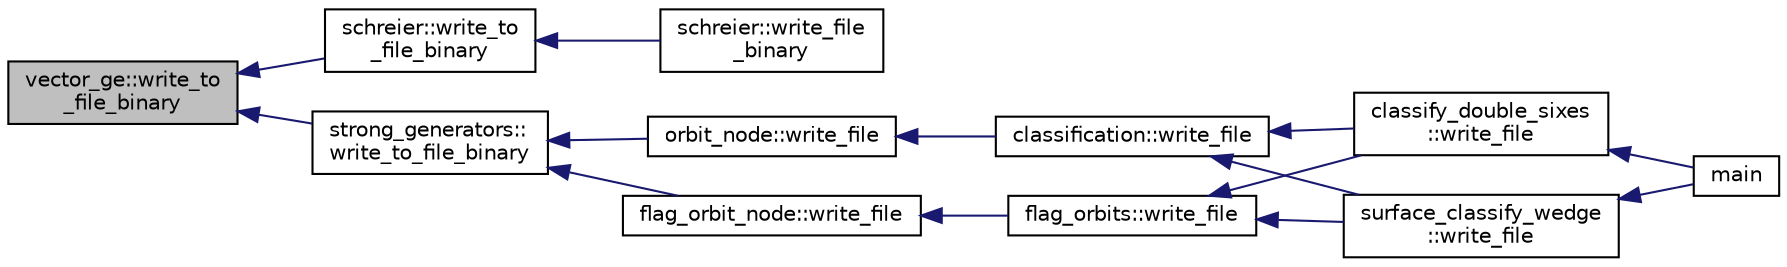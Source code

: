 digraph "vector_ge::write_to_file_binary"
{
  edge [fontname="Helvetica",fontsize="10",labelfontname="Helvetica",labelfontsize="10"];
  node [fontname="Helvetica",fontsize="10",shape=record];
  rankdir="LR";
  Node3913 [label="vector_ge::write_to\l_file_binary",height=0.2,width=0.4,color="black", fillcolor="grey75", style="filled", fontcolor="black"];
  Node3913 -> Node3914 [dir="back",color="midnightblue",fontsize="10",style="solid",fontname="Helvetica"];
  Node3914 [label="schreier::write_to\l_file_binary",height=0.2,width=0.4,color="black", fillcolor="white", style="filled",URL="$d3/dd6/classschreier.html#af78e9fd5b26e8840b1cf5ba70c44cbbd"];
  Node3914 -> Node3915 [dir="back",color="midnightblue",fontsize="10",style="solid",fontname="Helvetica"];
  Node3915 [label="schreier::write_file\l_binary",height=0.2,width=0.4,color="black", fillcolor="white", style="filled",URL="$d3/dd6/classschreier.html#ab72cab9ab2322675d1a1ad601b556332"];
  Node3913 -> Node3916 [dir="back",color="midnightblue",fontsize="10",style="solid",fontname="Helvetica"];
  Node3916 [label="strong_generators::\lwrite_to_file_binary",height=0.2,width=0.4,color="black", fillcolor="white", style="filled",URL="$dc/d09/classstrong__generators.html#a117f4cebaf24e4b4ceb7fb1582a7955e"];
  Node3916 -> Node3917 [dir="back",color="midnightblue",fontsize="10",style="solid",fontname="Helvetica"];
  Node3917 [label="flag_orbit_node::write_file",height=0.2,width=0.4,color="black", fillcolor="white", style="filled",URL="$df/dd1/classflag__orbit__node.html#a7d66eaacd4ca6b238ad0fe7d58886112"];
  Node3917 -> Node3918 [dir="back",color="midnightblue",fontsize="10",style="solid",fontname="Helvetica"];
  Node3918 [label="flag_orbits::write_file",height=0.2,width=0.4,color="black", fillcolor="white", style="filled",URL="$d4/d77/classflag__orbits.html#ab78ccdf1556f304c033dda914a6b381b"];
  Node3918 -> Node3919 [dir="back",color="midnightblue",fontsize="10",style="solid",fontname="Helvetica"];
  Node3919 [label="classify_double_sixes\l::write_file",height=0.2,width=0.4,color="black", fillcolor="white", style="filled",URL="$dd/d23/classclassify__double__sixes.html#ac247ac1d951d9c2d11b7e0356a96c8cc"];
  Node3919 -> Node3920 [dir="back",color="midnightblue",fontsize="10",style="solid",fontname="Helvetica"];
  Node3920 [label="main",height=0.2,width=0.4,color="black", fillcolor="white", style="filled",URL="$df/df8/surface__classify_8_c.html#a217dbf8b442f20279ea00b898af96f52"];
  Node3918 -> Node3921 [dir="back",color="midnightblue",fontsize="10",style="solid",fontname="Helvetica"];
  Node3921 [label="surface_classify_wedge\l::write_file",height=0.2,width=0.4,color="black", fillcolor="white", style="filled",URL="$d7/d5c/classsurface__classify__wedge.html#ad159c83c84f17e92c52fafeea5e57ce4"];
  Node3921 -> Node3920 [dir="back",color="midnightblue",fontsize="10",style="solid",fontname="Helvetica"];
  Node3916 -> Node3922 [dir="back",color="midnightblue",fontsize="10",style="solid",fontname="Helvetica"];
  Node3922 [label="orbit_node::write_file",height=0.2,width=0.4,color="black", fillcolor="white", style="filled",URL="$de/df0/classorbit__node.html#a4ce61fe0a32a2fc5768effc348a84b1e"];
  Node3922 -> Node3923 [dir="back",color="midnightblue",fontsize="10",style="solid",fontname="Helvetica"];
  Node3923 [label="classification::write_file",height=0.2,width=0.4,color="black", fillcolor="white", style="filled",URL="$d0/dff/classclassification.html#ad1054483a58da9a4046e951a06da4d01"];
  Node3923 -> Node3919 [dir="back",color="midnightblue",fontsize="10",style="solid",fontname="Helvetica"];
  Node3923 -> Node3921 [dir="back",color="midnightblue",fontsize="10",style="solid",fontname="Helvetica"];
}
